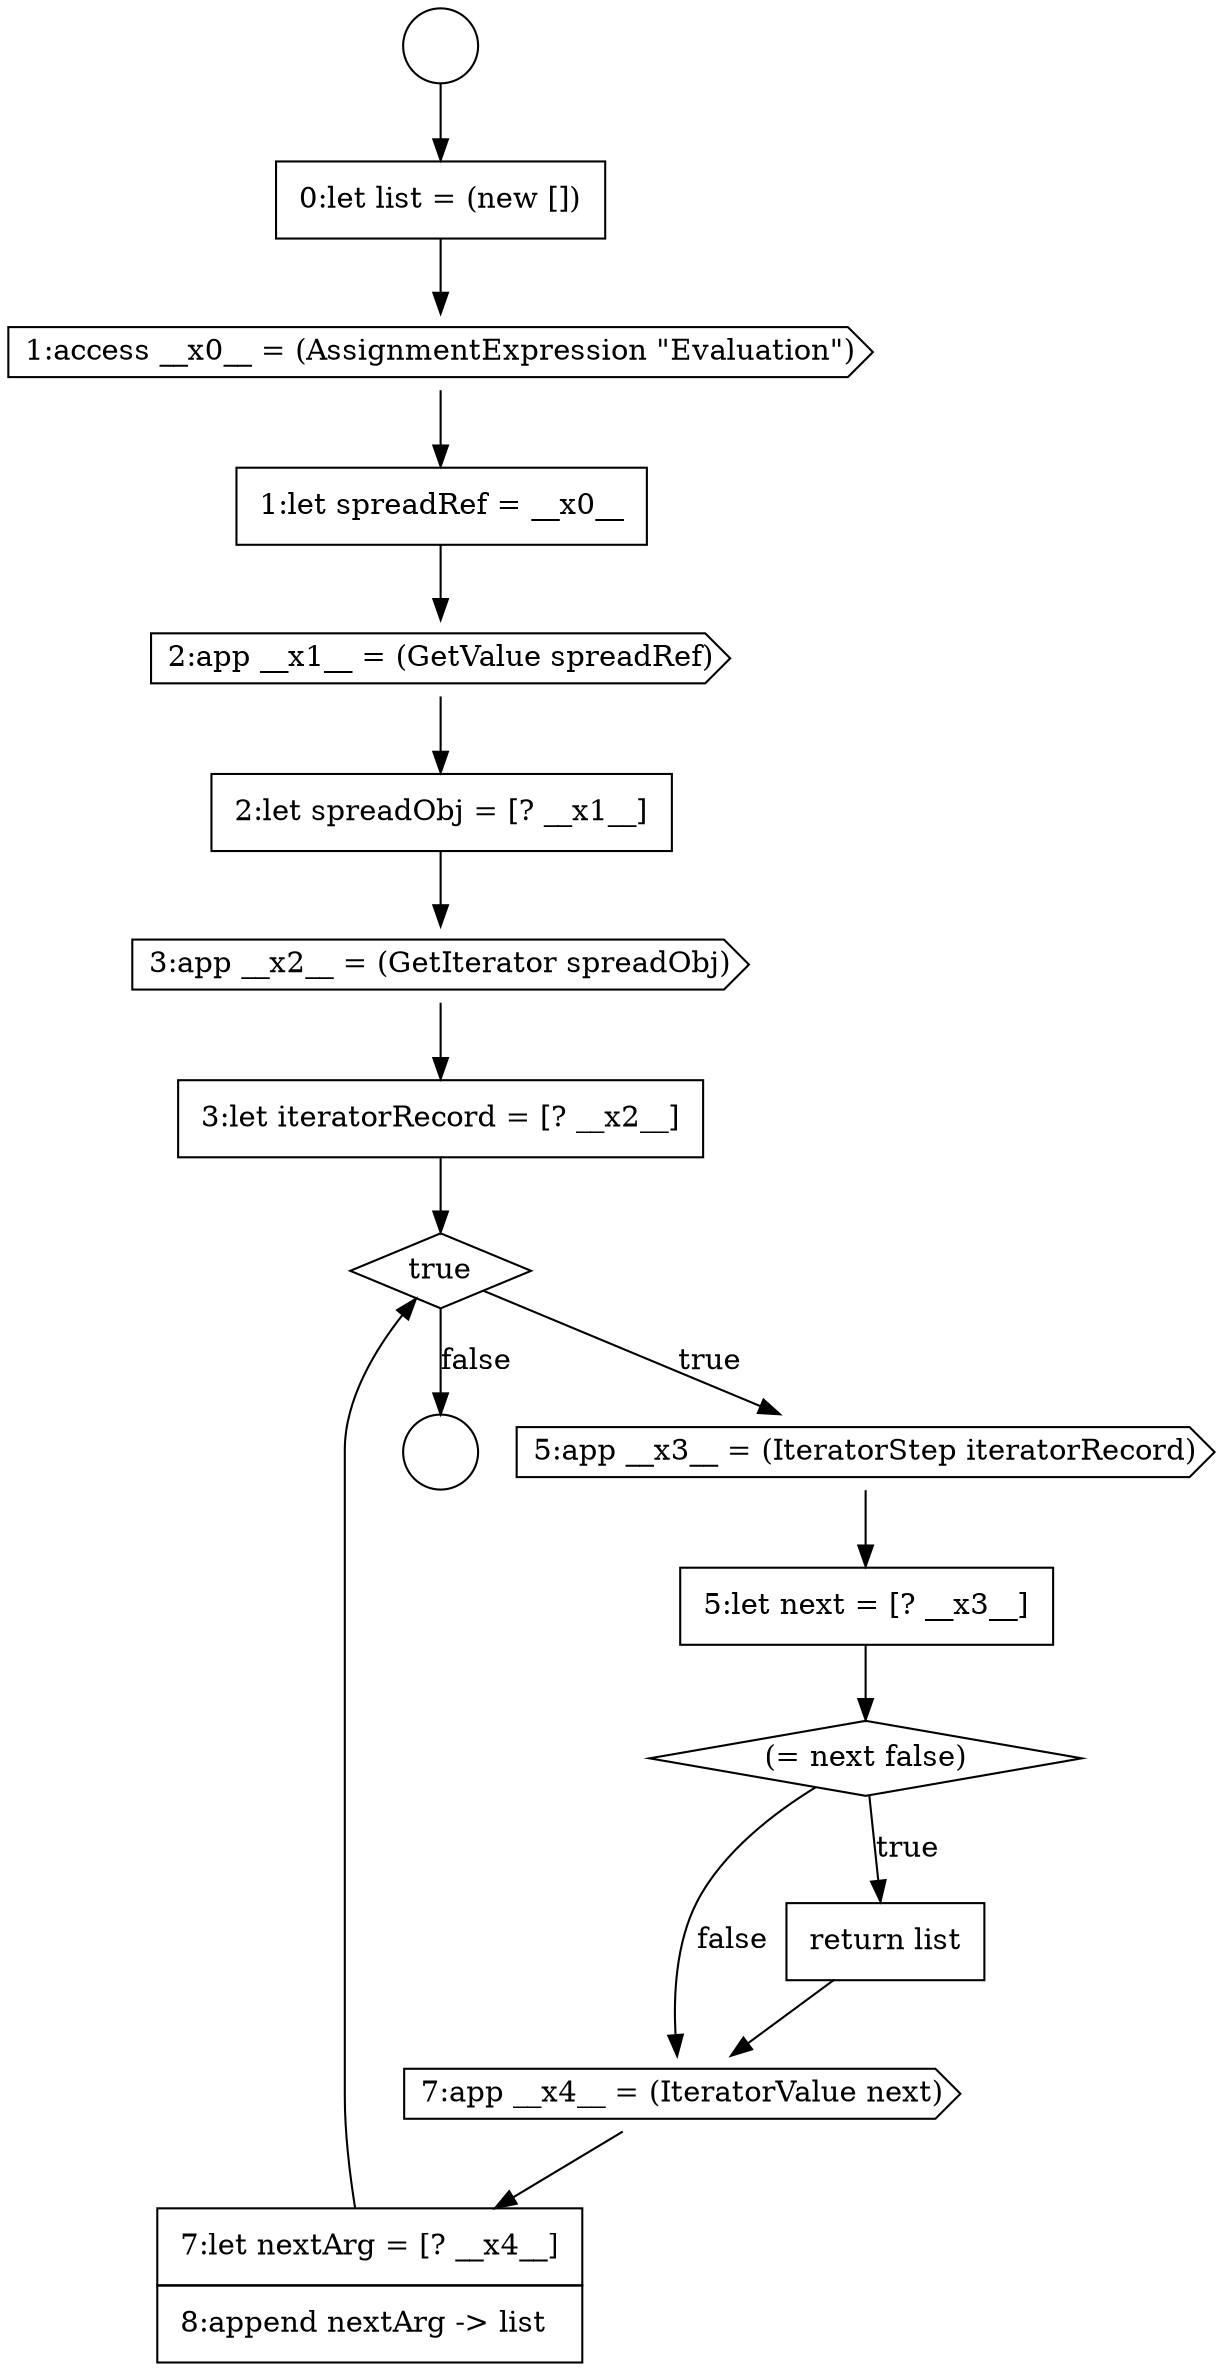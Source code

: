 digraph {
  node4718 [shape=circle label=" " color="black" fillcolor="white" style=filled]
  node4721 [shape=cds, label=<<font color="black">1:access __x0__ = (AssignmentExpression &quot;Evaluation&quot;)</font>> color="black" fillcolor="white" style=filled]
  node4720 [shape=none, margin=0, label=<<font color="black">
    <table border="0" cellborder="1" cellspacing="0" cellpadding="10">
      <tr><td align="left">0:let list = (new [])</td></tr>
    </table>
  </font>> color="black" fillcolor="white" style=filled]
  node4722 [shape=none, margin=0, label=<<font color="black">
    <table border="0" cellborder="1" cellspacing="0" cellpadding="10">
      <tr><td align="left">1:let spreadRef = __x0__</td></tr>
    </table>
  </font>> color="black" fillcolor="white" style=filled]
  node4719 [shape=circle label=" " color="black" fillcolor="white" style=filled]
  node4723 [shape=cds, label=<<font color="black">2:app __x1__ = (GetValue spreadRef)</font>> color="black" fillcolor="white" style=filled]
  node4729 [shape=none, margin=0, label=<<font color="black">
    <table border="0" cellborder="1" cellspacing="0" cellpadding="10">
      <tr><td align="left">5:let next = [? __x3__]</td></tr>
    </table>
  </font>> color="black" fillcolor="white" style=filled]
  node4728 [shape=cds, label=<<font color="black">5:app __x3__ = (IteratorStep iteratorRecord)</font>> color="black" fillcolor="white" style=filled]
  node4733 [shape=none, margin=0, label=<<font color="black">
    <table border="0" cellborder="1" cellspacing="0" cellpadding="10">
      <tr><td align="left">7:let nextArg = [? __x4__]</td></tr>
      <tr><td align="left">8:append nextArg -&gt; list</td></tr>
    </table>
  </font>> color="black" fillcolor="white" style=filled]
  node4724 [shape=none, margin=0, label=<<font color="black">
    <table border="0" cellborder="1" cellspacing="0" cellpadding="10">
      <tr><td align="left">2:let spreadObj = [? __x1__]</td></tr>
    </table>
  </font>> color="black" fillcolor="white" style=filled]
  node4725 [shape=cds, label=<<font color="black">3:app __x2__ = (GetIterator spreadObj)</font>> color="black" fillcolor="white" style=filled]
  node4732 [shape=cds, label=<<font color="black">7:app __x4__ = (IteratorValue next)</font>> color="black" fillcolor="white" style=filled]
  node4731 [shape=none, margin=0, label=<<font color="black">
    <table border="0" cellborder="1" cellspacing="0" cellpadding="10">
      <tr><td align="left">return list</td></tr>
    </table>
  </font>> color="black" fillcolor="white" style=filled]
  node4726 [shape=none, margin=0, label=<<font color="black">
    <table border="0" cellborder="1" cellspacing="0" cellpadding="10">
      <tr><td align="left">3:let iteratorRecord = [? __x2__]</td></tr>
    </table>
  </font>> color="black" fillcolor="white" style=filled]
  node4727 [shape=diamond, label=<<font color="black">true</font>> color="black" fillcolor="white" style=filled]
  node4730 [shape=diamond, label=<<font color="black">(= next false)</font>> color="black" fillcolor="white" style=filled]
  node4721 -> node4722 [ color="black"]
  node4722 -> node4723 [ color="black"]
  node4728 -> node4729 [ color="black"]
  node4729 -> node4730 [ color="black"]
  node4723 -> node4724 [ color="black"]
  node4727 -> node4728 [label=<<font color="black">true</font>> color="black"]
  node4727 -> node4719 [label=<<font color="black">false</font>> color="black"]
  node4733 -> node4727 [ color="black"]
  node4726 -> node4727 [ color="black"]
  node4724 -> node4725 [ color="black"]
  node4718 -> node4720 [ color="black"]
  node4725 -> node4726 [ color="black"]
  node4730 -> node4731 [label=<<font color="black">true</font>> color="black"]
  node4730 -> node4732 [label=<<font color="black">false</font>> color="black"]
  node4731 -> node4732 [ color="black"]
  node4732 -> node4733 [ color="black"]
  node4720 -> node4721 [ color="black"]
}
